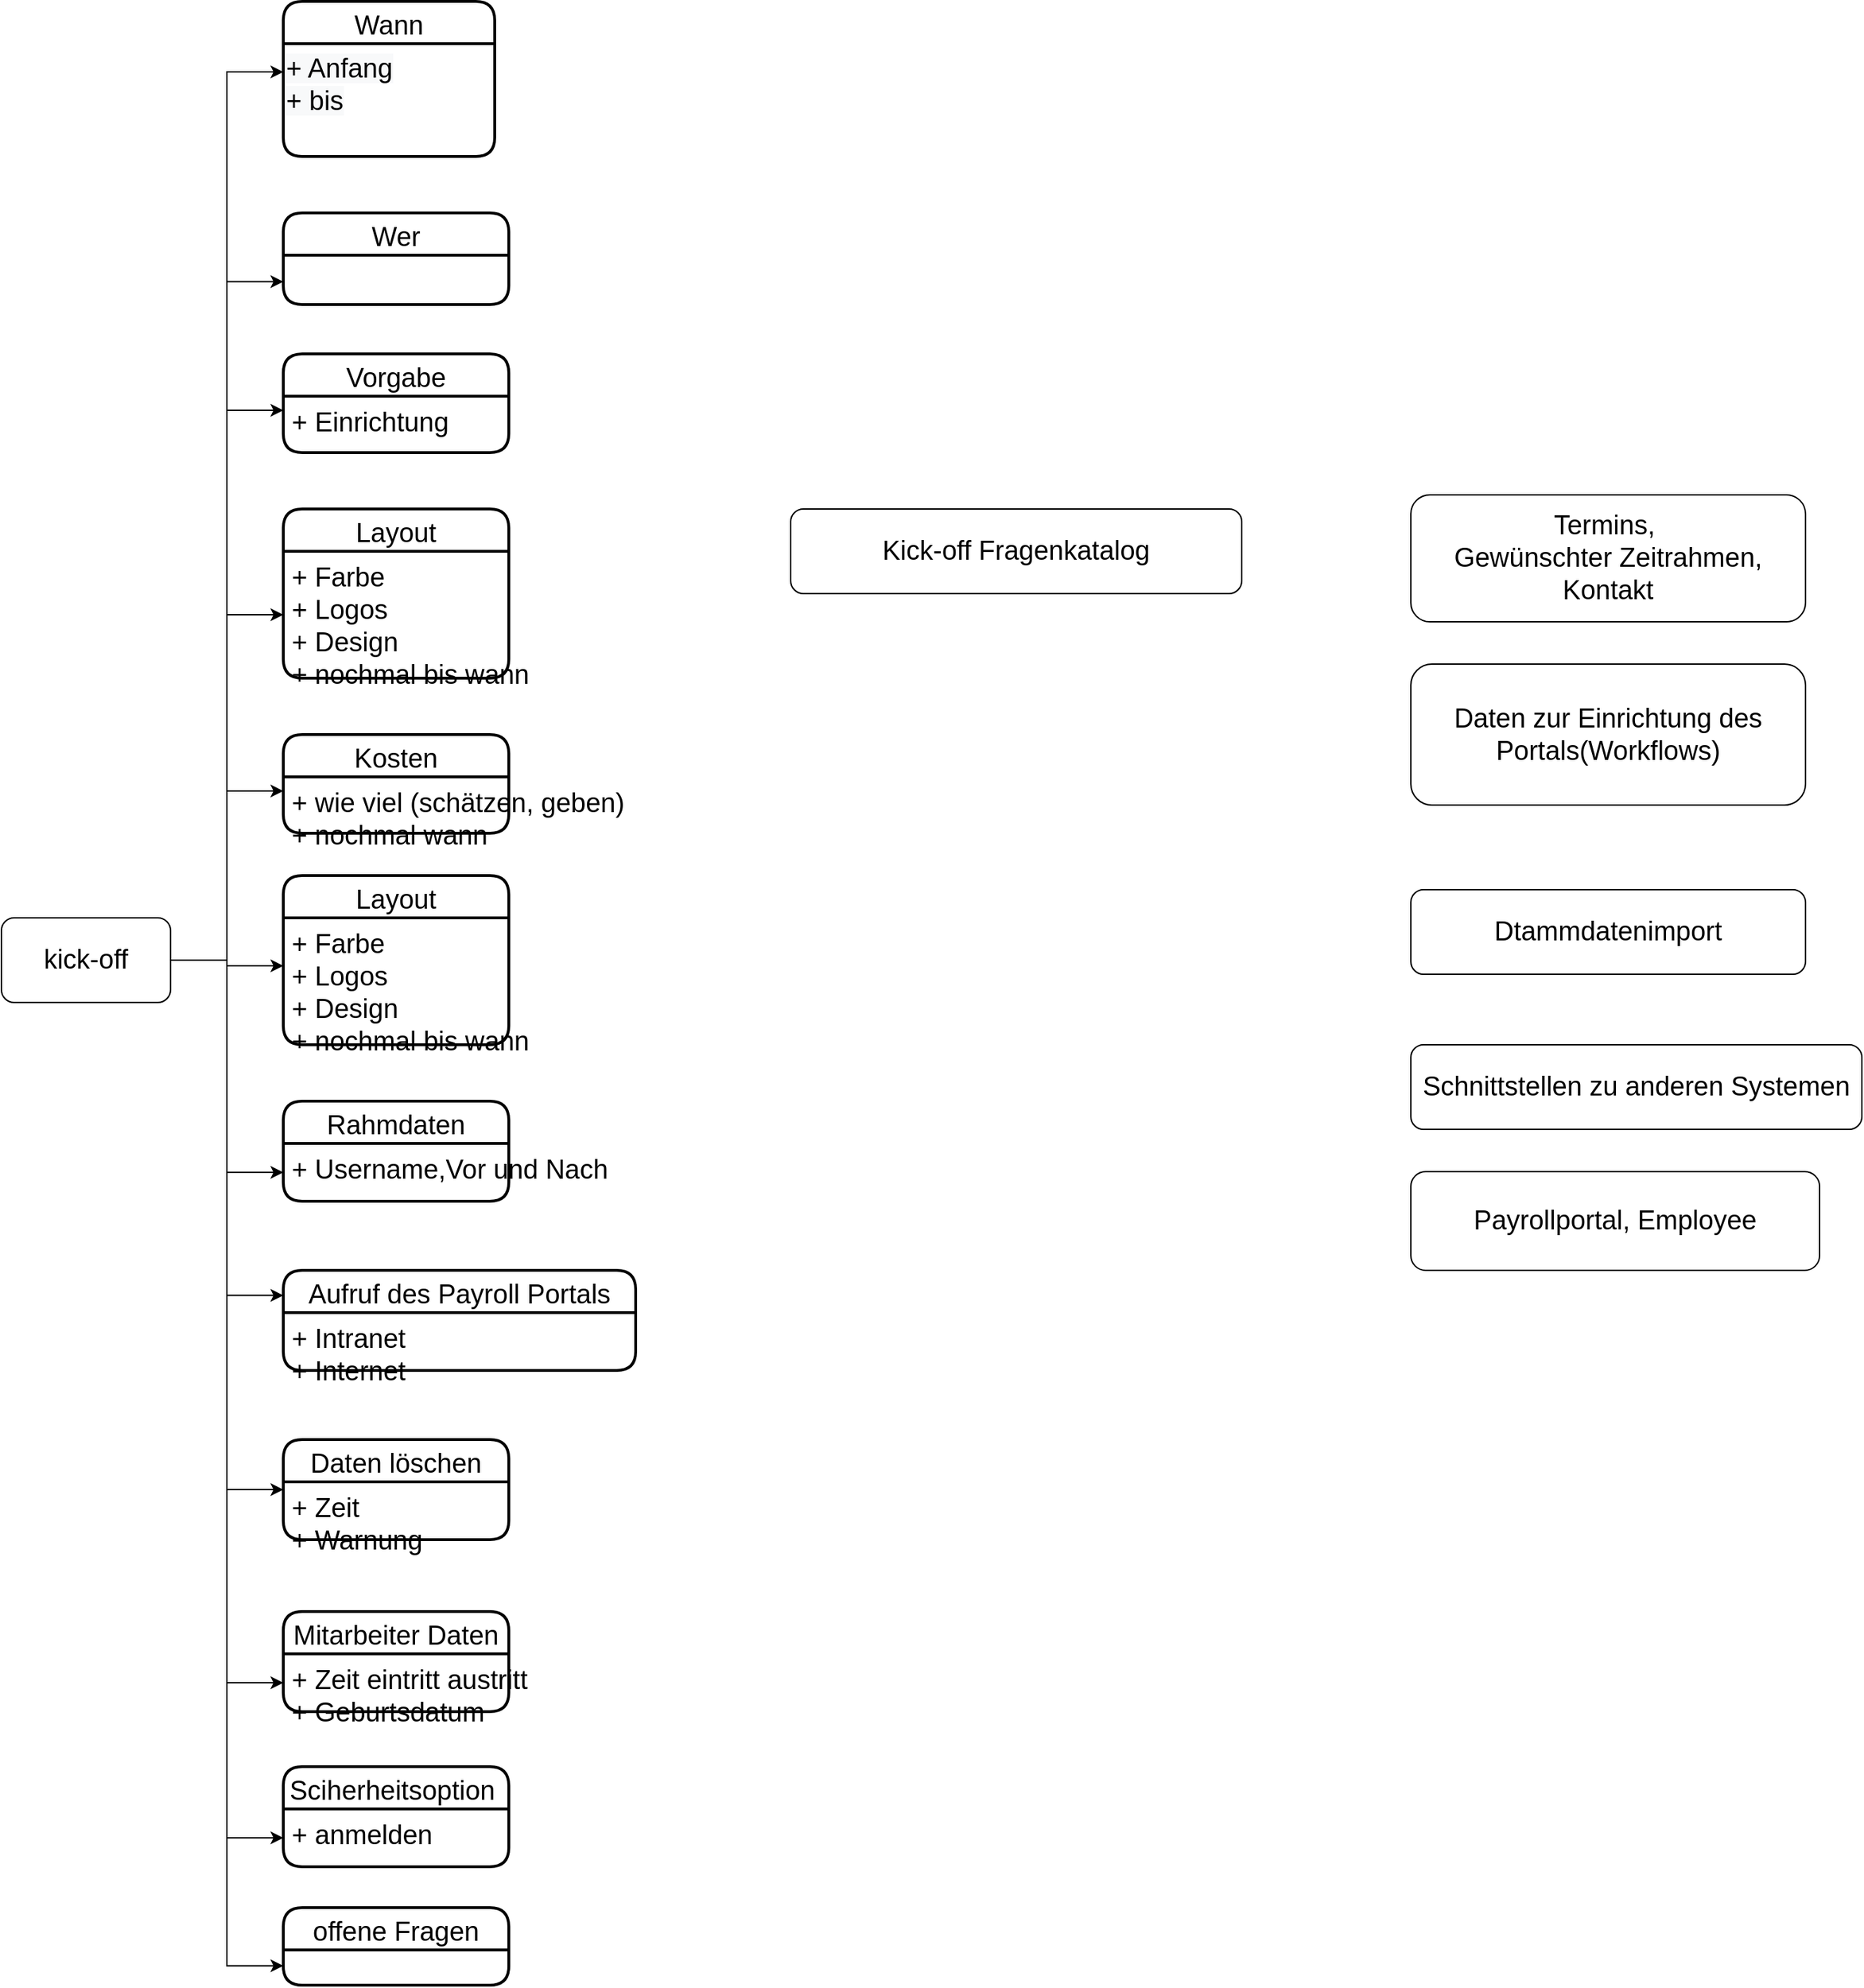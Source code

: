 <mxfile version="13.10.0" type="github">
  <diagram id="b3nM-uWUJkLZfT_GbLBI" name="Page-1">
    <mxGraphModel dx="1422" dy="1969" grid="1" gridSize="10" guides="1" tooltips="1" connect="1" arrows="1" fold="1" page="1" pageScale="1" pageWidth="827" pageHeight="1169" math="0" shadow="0">
      <root>
        <mxCell id="0" />
        <mxCell id="1" parent="0" />
        <mxCell id="AcxDM_mVUxx4Y-OriM8n-49" style="edgeStyle=orthogonalEdgeStyle;rounded=0;orthogonalLoop=1;jettySize=auto;html=1;entryX=0;entryY=0.25;entryDx=0;entryDy=0;fontSize=19;" parent="1" source="AcxDM_mVUxx4Y-OriM8n-1" target="AcxDM_mVUxx4Y-OriM8n-15" edge="1">
          <mxGeometry relative="1" as="geometry" />
        </mxCell>
        <mxCell id="AcxDM_mVUxx4Y-OriM8n-50" style="edgeStyle=orthogonalEdgeStyle;rounded=0;orthogonalLoop=1;jettySize=auto;html=1;exitX=1;exitY=0.5;exitDx=0;exitDy=0;entryX=0;entryY=0.75;entryDx=0;entryDy=0;fontSize=19;" parent="1" source="AcxDM_mVUxx4Y-OriM8n-1" target="AcxDM_mVUxx4Y-OriM8n-5" edge="1">
          <mxGeometry relative="1" as="geometry" />
        </mxCell>
        <mxCell id="AcxDM_mVUxx4Y-OriM8n-51" style="edgeStyle=orthogonalEdgeStyle;rounded=0;orthogonalLoop=1;jettySize=auto;html=1;exitX=1;exitY=0.5;exitDx=0;exitDy=0;entryX=0;entryY=0.25;entryDx=0;entryDy=0;fontSize=19;" parent="1" source="AcxDM_mVUxx4Y-OriM8n-1" target="AcxDM_mVUxx4Y-OriM8n-17" edge="1">
          <mxGeometry relative="1" as="geometry" />
        </mxCell>
        <mxCell id="AcxDM_mVUxx4Y-OriM8n-52" style="edgeStyle=orthogonalEdgeStyle;rounded=0;orthogonalLoop=1;jettySize=auto;html=1;exitX=1;exitY=0.5;exitDx=0;exitDy=0;entryX=0;entryY=0.5;entryDx=0;entryDy=0;fontSize=19;" parent="1" source="AcxDM_mVUxx4Y-OriM8n-1" target="AcxDM_mVUxx4Y-OriM8n-23" edge="1">
          <mxGeometry relative="1" as="geometry" />
        </mxCell>
        <mxCell id="AcxDM_mVUxx4Y-OriM8n-53" style="edgeStyle=orthogonalEdgeStyle;rounded=0;orthogonalLoop=1;jettySize=auto;html=1;exitX=1;exitY=0.5;exitDx=0;exitDy=0;entryX=0;entryY=0.25;entryDx=0;entryDy=0;fontSize=19;" parent="1" source="AcxDM_mVUxx4Y-OriM8n-1" target="AcxDM_mVUxx4Y-OriM8n-26" edge="1">
          <mxGeometry relative="1" as="geometry" />
        </mxCell>
        <mxCell id="AcxDM_mVUxx4Y-OriM8n-54" style="edgeStyle=orthogonalEdgeStyle;rounded=0;orthogonalLoop=1;jettySize=auto;html=1;exitX=1;exitY=0.5;exitDx=0;exitDy=0;entryX=0;entryY=0.378;entryDx=0;entryDy=0;entryPerimeter=0;fontSize=19;" parent="1" source="AcxDM_mVUxx4Y-OriM8n-1" target="AcxDM_mVUxx4Y-OriM8n-28" edge="1">
          <mxGeometry relative="1" as="geometry" />
        </mxCell>
        <mxCell id="AcxDM_mVUxx4Y-OriM8n-55" style="edgeStyle=orthogonalEdgeStyle;rounded=0;orthogonalLoop=1;jettySize=auto;html=1;exitX=1;exitY=0.5;exitDx=0;exitDy=0;entryX=0;entryY=0.5;entryDx=0;entryDy=0;fontSize=19;" parent="1" source="AcxDM_mVUxx4Y-OriM8n-1" target="AcxDM_mVUxx4Y-OriM8n-33" edge="1">
          <mxGeometry relative="1" as="geometry" />
        </mxCell>
        <mxCell id="AcxDM_mVUxx4Y-OriM8n-56" style="edgeStyle=orthogonalEdgeStyle;rounded=0;orthogonalLoop=1;jettySize=auto;html=1;exitX=1;exitY=0.5;exitDx=0;exitDy=0;entryX=0;entryY=0.25;entryDx=0;entryDy=0;fontSize=19;" parent="1" source="AcxDM_mVUxx4Y-OriM8n-1" target="AcxDM_mVUxx4Y-OriM8n-34" edge="1">
          <mxGeometry relative="1" as="geometry" />
        </mxCell>
        <mxCell id="AcxDM_mVUxx4Y-OriM8n-57" style="edgeStyle=orthogonalEdgeStyle;rounded=0;orthogonalLoop=1;jettySize=auto;html=1;exitX=1;exitY=0.5;exitDx=0;exitDy=0;entryX=0;entryY=0.5;entryDx=0;entryDy=0;fontSize=19;" parent="1" source="AcxDM_mVUxx4Y-OriM8n-1" target="AcxDM_mVUxx4Y-OriM8n-38" edge="1">
          <mxGeometry relative="1" as="geometry" />
        </mxCell>
        <mxCell id="AcxDM_mVUxx4Y-OriM8n-58" style="edgeStyle=orthogonalEdgeStyle;rounded=0;orthogonalLoop=1;jettySize=auto;html=1;exitX=1;exitY=0.5;exitDx=0;exitDy=0;entryX=0;entryY=0.5;entryDx=0;entryDy=0;fontSize=19;" parent="1" source="AcxDM_mVUxx4Y-OriM8n-1" target="AcxDM_mVUxx4Y-OriM8n-41" edge="1">
          <mxGeometry relative="1" as="geometry" />
        </mxCell>
        <mxCell id="AcxDM_mVUxx4Y-OriM8n-59" style="edgeStyle=orthogonalEdgeStyle;rounded=0;orthogonalLoop=1;jettySize=auto;html=1;exitX=1;exitY=0.5;exitDx=0;exitDy=0;entryX=0;entryY=0.5;entryDx=0;entryDy=0;fontSize=19;" parent="1" source="AcxDM_mVUxx4Y-OriM8n-1" target="AcxDM_mVUxx4Y-OriM8n-46" edge="1">
          <mxGeometry relative="1" as="geometry" />
        </mxCell>
        <mxCell id="AcxDM_mVUxx4Y-OriM8n-60" style="edgeStyle=orthogonalEdgeStyle;rounded=0;orthogonalLoop=1;jettySize=auto;html=1;exitX=1;exitY=0.5;exitDx=0;exitDy=0;entryX=0;entryY=0.75;entryDx=0;entryDy=0;fontSize=19;" parent="1" source="AcxDM_mVUxx4Y-OriM8n-1" target="AcxDM_mVUxx4Y-OriM8n-18" edge="1">
          <mxGeometry relative="1" as="geometry" />
        </mxCell>
        <mxCell id="AcxDM_mVUxx4Y-OriM8n-1" value="&lt;font style=&quot;font-size: 19px;&quot;&gt;kick-off&lt;/font&gt;" style="rounded=1;whiteSpace=wrap;html=1;fontSize=19;" parent="1" vertex="1">
          <mxGeometry x="80" y="180" width="120" height="60" as="geometry" />
        </mxCell>
        <mxCell id="AcxDM_mVUxx4Y-OriM8n-5" value="Wer" style="swimlane;childLayout=stackLayout;horizontal=1;startSize=30;horizontalStack=0;rounded=1;fontSize=19;fontStyle=0;strokeWidth=2;resizeParent=0;resizeLast=1;shadow=0;dashed=0;align=center;" parent="1" vertex="1">
          <mxGeometry x="280" y="-320" width="160" height="65" as="geometry" />
        </mxCell>
        <mxCell id="AcxDM_mVUxx4Y-OriM8n-7" value="Wann" style="swimlane;childLayout=stackLayout;horizontal=1;startSize=30;horizontalStack=0;rounded=1;fontSize=19;fontStyle=0;strokeWidth=2;resizeParent=0;resizeLast=1;shadow=0;dashed=0;align=center;" parent="1" vertex="1">
          <mxGeometry x="280" y="-470" width="150" height="110" as="geometry" />
        </mxCell>
        <mxCell id="AcxDM_mVUxx4Y-OriM8n-15" value="&lt;span style=&quot;color: rgb(0, 0, 0); font-family: helvetica; font-size: 19px; font-style: normal; font-weight: 400; letter-spacing: normal; text-align: left; text-indent: 0px; text-transform: none; word-spacing: 0px; background-color: rgb(248, 249, 250); display: inline; float: none;&quot;&gt;+ Anfang&lt;/span&gt;&lt;br style=&quot;padding: 0px; margin: 0px; color: rgb(0, 0, 0); font-family: helvetica; font-size: 19px; font-style: normal; font-weight: 400; letter-spacing: normal; text-align: left; text-indent: 0px; text-transform: none; word-spacing: 0px; background-color: rgb(248, 249, 250);&quot;&gt;&lt;span style=&quot;color: rgb(0, 0, 0); font-family: helvetica; font-size: 19px; font-style: normal; font-weight: 400; letter-spacing: normal; text-align: left; text-indent: 0px; text-transform: none; word-spacing: 0px; background-color: rgb(248, 249, 250); display: inline; float: none;&quot;&gt;+ bis&lt;/span&gt;" style="text;whiteSpace=wrap;html=1;fontSize=19;" parent="AcxDM_mVUxx4Y-OriM8n-7" vertex="1">
          <mxGeometry y="30" width="150" height="80" as="geometry" />
        </mxCell>
        <mxCell id="AcxDM_mVUxx4Y-OriM8n-16" value="Vorgabe" style="swimlane;childLayout=stackLayout;horizontal=1;startSize=30;horizontalStack=0;rounded=1;fontSize=19;fontStyle=0;strokeWidth=2;resizeParent=0;resizeLast=1;shadow=0;dashed=0;align=center;" parent="1" vertex="1">
          <mxGeometry x="280" y="-220" width="160" height="70" as="geometry" />
        </mxCell>
        <mxCell id="AcxDM_mVUxx4Y-OriM8n-17" value="+ Einrichtung&#xa;" style="align=left;strokeColor=none;fillColor=none;spacingLeft=4;fontSize=19;verticalAlign=top;resizable=0;rotatable=0;part=1;" parent="AcxDM_mVUxx4Y-OriM8n-16" vertex="1">
          <mxGeometry y="30" width="160" height="40" as="geometry" />
        </mxCell>
        <mxCell id="AcxDM_mVUxx4Y-OriM8n-18" value="offene Fragen" style="swimlane;childLayout=stackLayout;horizontal=1;startSize=30;horizontalStack=0;rounded=1;fontSize=19;fontStyle=0;strokeWidth=2;resizeParent=0;resizeLast=1;shadow=0;dashed=0;align=center;" parent="1" vertex="1">
          <mxGeometry x="280" y="882" width="160" height="55" as="geometry" />
        </mxCell>
        <mxCell id="AcxDM_mVUxx4Y-OriM8n-22" value="Layout" style="swimlane;childLayout=stackLayout;horizontal=1;startSize=30;horizontalStack=0;rounded=1;fontSize=19;fontStyle=0;strokeWidth=2;resizeParent=0;resizeLast=1;shadow=0;dashed=0;align=center;" parent="1" vertex="1">
          <mxGeometry x="280" y="-110" width="160" height="120" as="geometry" />
        </mxCell>
        <mxCell id="AcxDM_mVUxx4Y-OriM8n-23" value="+ Farbe&#xa;+ Logos&#xa;+ Design&#xa;+ nochmal bis wann" style="align=left;strokeColor=none;fillColor=none;spacingLeft=4;fontSize=19;verticalAlign=top;resizable=0;rotatable=0;part=1;" parent="AcxDM_mVUxx4Y-OriM8n-22" vertex="1">
          <mxGeometry y="30" width="160" height="90" as="geometry" />
        </mxCell>
        <mxCell id="AcxDM_mVUxx4Y-OriM8n-25" value="Kosten" style="swimlane;childLayout=stackLayout;horizontal=1;startSize=30;horizontalStack=0;rounded=1;fontSize=19;fontStyle=0;strokeWidth=2;resizeParent=0;resizeLast=1;shadow=0;dashed=0;align=center;" parent="1" vertex="1">
          <mxGeometry x="280" y="50" width="160" height="70" as="geometry" />
        </mxCell>
        <mxCell id="AcxDM_mVUxx4Y-OriM8n-26" value="+ wie viel (schätzen, geben)&#xa;+ nochmal wann" style="align=left;strokeColor=none;fillColor=none;spacingLeft=4;fontSize=19;verticalAlign=top;resizable=0;rotatable=0;part=1;" parent="AcxDM_mVUxx4Y-OriM8n-25" vertex="1">
          <mxGeometry y="30" width="160" height="40" as="geometry" />
        </mxCell>
        <mxCell id="AcxDM_mVUxx4Y-OriM8n-27" value="Layout" style="swimlane;childLayout=stackLayout;horizontal=1;startSize=30;horizontalStack=0;rounded=1;fontSize=19;fontStyle=0;strokeWidth=2;resizeParent=0;resizeLast=1;shadow=0;dashed=0;align=center;" parent="1" vertex="1">
          <mxGeometry x="280" y="150" width="160" height="120" as="geometry" />
        </mxCell>
        <mxCell id="AcxDM_mVUxx4Y-OriM8n-28" value="+ Farbe&#xa;+ Logos&#xa;+ Design&#xa;+ nochmal bis wann" style="align=left;strokeColor=none;fillColor=none;spacingLeft=4;fontSize=19;verticalAlign=top;resizable=0;rotatable=0;part=1;" parent="AcxDM_mVUxx4Y-OriM8n-27" vertex="1">
          <mxGeometry y="30" width="160" height="90" as="geometry" />
        </mxCell>
        <mxCell id="AcxDM_mVUxx4Y-OriM8n-32" value="Rahmdaten" style="swimlane;childLayout=stackLayout;horizontal=1;startSize=30;horizontalStack=0;rounded=1;fontSize=19;fontStyle=0;strokeWidth=2;resizeParent=0;resizeLast=1;shadow=0;dashed=0;align=center;" parent="1" vertex="1">
          <mxGeometry x="280" y="310" width="160" height="71" as="geometry" />
        </mxCell>
        <mxCell id="AcxDM_mVUxx4Y-OriM8n-33" value="+ Username,Vor und Nach&#xa;" style="align=left;strokeColor=none;fillColor=none;spacingLeft=4;fontSize=19;verticalAlign=top;resizable=0;rotatable=0;part=1;" parent="AcxDM_mVUxx4Y-OriM8n-32" vertex="1">
          <mxGeometry y="30" width="160" height="41" as="geometry" />
        </mxCell>
        <mxCell id="AcxDM_mVUxx4Y-OriM8n-34" value="Aufruf des Payroll Portals" style="swimlane;childLayout=stackLayout;horizontal=1;startSize=30;horizontalStack=0;rounded=1;fontSize=19;fontStyle=0;strokeWidth=2;resizeParent=0;resizeLast=1;shadow=0;dashed=0;align=center;" parent="1" vertex="1">
          <mxGeometry x="280" y="430" width="250" height="71" as="geometry" />
        </mxCell>
        <mxCell id="AcxDM_mVUxx4Y-OriM8n-35" value="+ Intranet&#xa;+ Internet&#xa;&#xa;" style="align=left;strokeColor=none;fillColor=none;spacingLeft=4;fontSize=19;verticalAlign=top;resizable=0;rotatable=0;part=1;" parent="AcxDM_mVUxx4Y-OriM8n-34" vertex="1">
          <mxGeometry y="30" width="250" height="41" as="geometry" />
        </mxCell>
        <mxCell id="AcxDM_mVUxx4Y-OriM8n-38" value="Daten löschen" style="swimlane;childLayout=stackLayout;horizontal=1;startSize=30;horizontalStack=0;rounded=1;fontSize=19;fontStyle=0;strokeWidth=2;resizeParent=0;resizeLast=1;shadow=0;dashed=0;align=center;" parent="1" vertex="1">
          <mxGeometry x="280" y="550" width="160" height="71" as="geometry" />
        </mxCell>
        <mxCell id="AcxDM_mVUxx4Y-OriM8n-39" value="+ Zeit&#xa;+ Warnung&#xa;&#xa;" style="align=left;strokeColor=none;fillColor=none;spacingLeft=4;fontSize=19;verticalAlign=top;resizable=0;rotatable=0;part=1;" parent="AcxDM_mVUxx4Y-OriM8n-38" vertex="1">
          <mxGeometry y="30" width="160" height="41" as="geometry" />
        </mxCell>
        <mxCell id="AcxDM_mVUxx4Y-OriM8n-40" value="Mitarbeiter Daten" style="swimlane;childLayout=stackLayout;horizontal=1;startSize=30;horizontalStack=0;rounded=1;fontSize=19;fontStyle=0;strokeWidth=2;resizeParent=0;resizeLast=1;shadow=0;dashed=0;align=center;" parent="1" vertex="1">
          <mxGeometry x="280" y="672" width="160" height="71" as="geometry" />
        </mxCell>
        <mxCell id="AcxDM_mVUxx4Y-OriM8n-41" value="+ Zeit eintritt austritt&#xa;+ Geburtsdatum&#xa;&#xa;" style="align=left;strokeColor=none;fillColor=none;spacingLeft=4;fontSize=19;verticalAlign=top;resizable=0;rotatable=0;part=1;" parent="AcxDM_mVUxx4Y-OriM8n-40" vertex="1">
          <mxGeometry y="30" width="160" height="41" as="geometry" />
        </mxCell>
        <mxCell id="AcxDM_mVUxx4Y-OriM8n-45" value="Sciherheitsoption " style="swimlane;childLayout=stackLayout;horizontal=1;startSize=30;horizontalStack=0;rounded=1;fontSize=19;fontStyle=0;strokeWidth=2;resizeParent=0;resizeLast=1;shadow=0;dashed=0;align=center;" parent="1" vertex="1">
          <mxGeometry x="280" y="782" width="160" height="71" as="geometry" />
        </mxCell>
        <mxCell id="AcxDM_mVUxx4Y-OriM8n-46" value="+ anmelden" style="align=left;strokeColor=none;fillColor=none;spacingLeft=4;fontSize=19;verticalAlign=top;resizable=0;rotatable=0;part=1;" parent="AcxDM_mVUxx4Y-OriM8n-45" vertex="1">
          <mxGeometry y="30" width="160" height="41" as="geometry" />
        </mxCell>
        <mxCell id="wHNJylQBOaRW4k9Dnt0R-1" value="Kick-off Fragenkatalog" style="rounded=1;whiteSpace=wrap;html=1;fontSize=19;" vertex="1" parent="1">
          <mxGeometry x="640" y="-110" width="320" height="60" as="geometry" />
        </mxCell>
        <mxCell id="wHNJylQBOaRW4k9Dnt0R-2" value="Termins,&amp;nbsp;&lt;br&gt;Gewünschter Zeitrahmen,&lt;br&gt;Kontakt" style="rounded=1;whiteSpace=wrap;html=1;fontSize=19;" vertex="1" parent="1">
          <mxGeometry x="1080" y="-120" width="280" height="90" as="geometry" />
        </mxCell>
        <mxCell id="wHNJylQBOaRW4k9Dnt0R-3" value="Daten zur Einrichtung des Portals(Workflows)" style="rounded=1;whiteSpace=wrap;html=1;fontSize=19;" vertex="1" parent="1">
          <mxGeometry x="1080" width="280" height="100" as="geometry" />
        </mxCell>
        <mxCell id="wHNJylQBOaRW4k9Dnt0R-4" value="Dtammdatenimport" style="rounded=1;whiteSpace=wrap;html=1;fontSize=19;" vertex="1" parent="1">
          <mxGeometry x="1080" y="160" width="280" height="60" as="geometry" />
        </mxCell>
        <mxCell id="wHNJylQBOaRW4k9Dnt0R-5" value="Schnittstellen zu anderen Systemen" style="rounded=1;whiteSpace=wrap;html=1;fontSize=19;" vertex="1" parent="1">
          <mxGeometry x="1080" y="270" width="320" height="60" as="geometry" />
        </mxCell>
        <mxCell id="wHNJylQBOaRW4k9Dnt0R-6" value="Payrollportal, Employee" style="rounded=1;whiteSpace=wrap;html=1;fontSize=19;" vertex="1" parent="1">
          <mxGeometry x="1080" y="360" width="290" height="70" as="geometry" />
        </mxCell>
      </root>
    </mxGraphModel>
  </diagram>
</mxfile>
